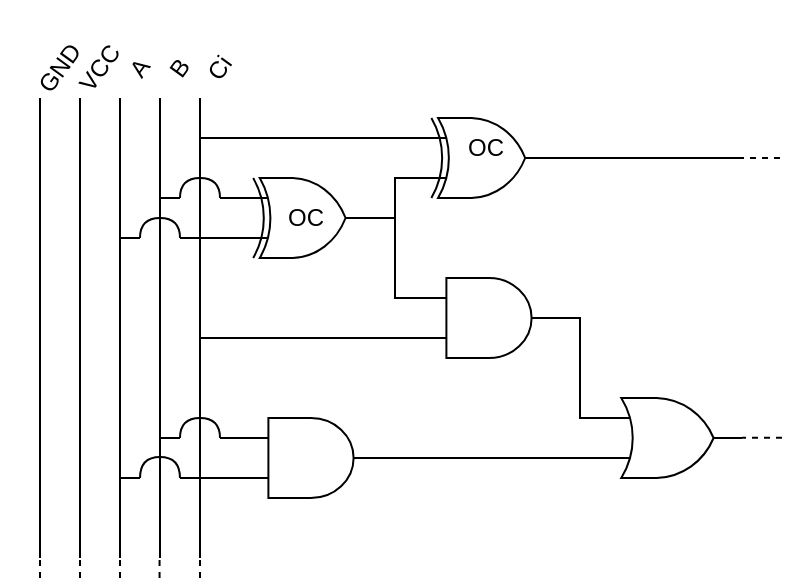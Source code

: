 <mxfile version="21.1.2" type="device">
  <diagram id="tjv56ypYF9dCwwJdmDgW" name="Pagina-1">
    <mxGraphModel dx="958" dy="693" grid="1" gridSize="10" guides="1" tooltips="1" connect="1" arrows="1" fold="1" page="1" pageScale="1" pageWidth="827" pageHeight="1169" math="1" shadow="0">
      <root>
        <mxCell id="0" />
        <mxCell id="1" parent="0" />
        <mxCell id="Nf7XDoWJkl78wnBKuYqr-1" value="" style="endArrow=none;html=1;rounded=0;" edge="1" parent="1">
          <mxGeometry width="50" height="50" relative="1" as="geometry">
            <mxPoint x="200" y="430" as="sourcePoint" />
            <mxPoint x="200" y="200" as="targetPoint" />
          </mxGeometry>
        </mxCell>
        <mxCell id="Nf7XDoWJkl78wnBKuYqr-2" value="" style="endArrow=none;html=1;rounded=0;" edge="1" parent="1">
          <mxGeometry width="50" height="50" relative="1" as="geometry">
            <mxPoint x="220" y="430" as="sourcePoint" />
            <mxPoint x="220" y="200" as="targetPoint" />
          </mxGeometry>
        </mxCell>
        <mxCell id="Nf7XDoWJkl78wnBKuYqr-3" value="" style="endArrow=none;html=1;rounded=0;" edge="1" parent="1">
          <mxGeometry width="50" height="50" relative="1" as="geometry">
            <mxPoint x="280" y="430" as="sourcePoint" />
            <mxPoint x="280" y="200" as="targetPoint" />
          </mxGeometry>
        </mxCell>
        <mxCell id="Nf7XDoWJkl78wnBKuYqr-4" value="" style="endArrow=none;html=1;rounded=0;" edge="1" parent="1">
          <mxGeometry width="50" height="50" relative="1" as="geometry">
            <mxPoint x="240" y="430" as="sourcePoint" />
            <mxPoint x="240" y="200" as="targetPoint" />
          </mxGeometry>
        </mxCell>
        <mxCell id="Nf7XDoWJkl78wnBKuYqr-5" value="" style="endArrow=none;html=1;rounded=0;" edge="1" parent="1">
          <mxGeometry width="50" height="50" relative="1" as="geometry">
            <mxPoint x="260" y="430" as="sourcePoint" />
            <mxPoint x="260" y="200" as="targetPoint" />
          </mxGeometry>
        </mxCell>
        <mxCell id="Nf7XDoWJkl78wnBKuYqr-6" value="GND" style="text;html=1;strokeColor=none;fillColor=none;align=center;verticalAlign=middle;whiteSpace=wrap;rounded=0;rotation=-54;" vertex="1" parent="1">
          <mxGeometry x="180" y="170" width="60" height="30" as="geometry" />
        </mxCell>
        <mxCell id="Nf7XDoWJkl78wnBKuYqr-7" value="VCC" style="text;html=1;strokeColor=none;fillColor=none;align=center;verticalAlign=middle;whiteSpace=wrap;rounded=0;rotation=-54;" vertex="1" parent="1">
          <mxGeometry x="200" y="170" width="60" height="30" as="geometry" />
        </mxCell>
        <mxCell id="Nf7XDoWJkl78wnBKuYqr-8" value="A" style="text;html=1;strokeColor=none;fillColor=none;align=center;verticalAlign=middle;whiteSpace=wrap;rounded=0;rotation=-54;" vertex="1" parent="1">
          <mxGeometry x="220" y="170" width="60" height="30" as="geometry" />
        </mxCell>
        <mxCell id="Nf7XDoWJkl78wnBKuYqr-9" value="B" style="text;html=1;strokeColor=none;fillColor=none;align=center;verticalAlign=middle;whiteSpace=wrap;rounded=0;rotation=-54;" vertex="1" parent="1">
          <mxGeometry x="240" y="170" width="60" height="30" as="geometry" />
        </mxCell>
        <mxCell id="Nf7XDoWJkl78wnBKuYqr-10" value="Ci" style="text;html=1;strokeColor=none;fillColor=none;align=center;verticalAlign=middle;whiteSpace=wrap;rounded=0;rotation=-54;" vertex="1" parent="1">
          <mxGeometry x="260" y="170" width="60" height="30" as="geometry" />
        </mxCell>
        <mxCell id="Nf7XDoWJkl78wnBKuYqr-11" value="" style="verticalLabelPosition=bottom;shadow=0;dashed=0;align=center;html=1;verticalAlign=top;shape=mxgraph.electrical.logic_gates.logic_gate;operation=xor;" vertex="1" parent="1">
          <mxGeometry x="389" y="210" width="67" height="40" as="geometry" />
        </mxCell>
        <mxCell id="Nf7XDoWJkl78wnBKuYqr-12" value="" style="verticalLabelPosition=bottom;shadow=0;dashed=0;align=center;html=1;verticalAlign=top;shape=mxgraph.electrical.logic_gates.logic_gate;operation=xor;" vertex="1" parent="1">
          <mxGeometry x="300" y="240" width="66" height="40" as="geometry" />
        </mxCell>
        <mxCell id="Nf7XDoWJkl78wnBKuYqr-15" value="" style="verticalLabelPosition=bottom;shadow=0;dashed=0;align=center;html=1;verticalAlign=top;shape=mxgraph.electrical.logic_gates.logic_gate;operation=and;" vertex="1" parent="1">
          <mxGeometry x="389" y="290" width="71" height="40" as="geometry" />
        </mxCell>
        <mxCell id="Nf7XDoWJkl78wnBKuYqr-16" value="" style="verticalLabelPosition=bottom;shadow=0;dashed=0;align=center;html=1;verticalAlign=top;shape=mxgraph.electrical.logic_gates.logic_gate;operation=or;" vertex="1" parent="1">
          <mxGeometry x="480" y="350" width="71" height="40" as="geometry" />
        </mxCell>
        <mxCell id="Nf7XDoWJkl78wnBKuYqr-17" value="" style="endArrow=none;html=1;rounded=0;entryX=0;entryY=0.25;entryDx=0;entryDy=0;entryPerimeter=0;exitX=1;exitY=0.5;exitDx=0;exitDy=0;exitPerimeter=0;edgeStyle=orthogonalEdgeStyle;" edge="1" parent="1" source="Nf7XDoWJkl78wnBKuYqr-15" target="Nf7XDoWJkl78wnBKuYqr-16">
          <mxGeometry width="50" height="50" relative="1" as="geometry">
            <mxPoint x="510" y="430" as="sourcePoint" />
            <mxPoint x="560" y="380" as="targetPoint" />
          </mxGeometry>
        </mxCell>
        <mxCell id="Nf7XDoWJkl78wnBKuYqr-18" value="" style="endArrow=none;html=1;rounded=0;entryX=0;entryY=0.75;entryDx=0;entryDy=0;entryPerimeter=0;exitX=1;exitY=0.5;exitDx=0;exitDy=0;exitPerimeter=0;edgeStyle=orthogonalEdgeStyle;" edge="1" parent="1" source="Nf7XDoWJkl78wnBKuYqr-12" target="Nf7XDoWJkl78wnBKuYqr-11">
          <mxGeometry width="50" height="50" relative="1" as="geometry">
            <mxPoint x="340" y="370" as="sourcePoint" />
            <mxPoint x="390" y="320" as="targetPoint" />
          </mxGeometry>
        </mxCell>
        <mxCell id="Nf7XDoWJkl78wnBKuYqr-20" value="" style="endArrow=none;html=1;rounded=0;exitX=1;exitY=0.5;exitDx=0;exitDy=0;exitPerimeter=0;" edge="1" parent="1" source="Nf7XDoWJkl78wnBKuYqr-11">
          <mxGeometry width="50" height="50" relative="1" as="geometry">
            <mxPoint x="460" y="230" as="sourcePoint" />
            <mxPoint x="550" y="230" as="targetPoint" />
          </mxGeometry>
        </mxCell>
        <mxCell id="Nf7XDoWJkl78wnBKuYqr-22" value="OC" style="text;html=1;strokeColor=none;fillColor=none;align=center;verticalAlign=middle;whiteSpace=wrap;rounded=0;" vertex="1" parent="1">
          <mxGeometry x="303" y="245" width="60" height="30" as="geometry" />
        </mxCell>
        <mxCell id="Nf7XDoWJkl78wnBKuYqr-23" value="OC" style="text;html=1;strokeColor=none;fillColor=none;align=center;verticalAlign=middle;whiteSpace=wrap;rounded=0;" vertex="1" parent="1">
          <mxGeometry x="392.5" y="210" width="60" height="30" as="geometry" />
        </mxCell>
        <mxCell id="Nf7XDoWJkl78wnBKuYqr-24" value="" style="verticalLabelPosition=bottom;shadow=0;dashed=0;align=center;html=1;verticalAlign=top;shape=mxgraph.electrical.logic_gates.logic_gate;operation=and;" vertex="1" parent="1">
          <mxGeometry x="300" y="360" width="71" height="40" as="geometry" />
        </mxCell>
        <mxCell id="Nf7XDoWJkl78wnBKuYqr-25" value="" style="endArrow=none;html=1;rounded=0;entryX=1;entryY=0.5;entryDx=0;entryDy=0;entryPerimeter=0;exitX=0;exitY=0.75;exitDx=0;exitDy=0;exitPerimeter=0;" edge="1" parent="1" source="Nf7XDoWJkl78wnBKuYqr-16" target="Nf7XDoWJkl78wnBKuYqr-24">
          <mxGeometry width="50" height="50" relative="1" as="geometry">
            <mxPoint x="480" y="460" as="sourcePoint" />
            <mxPoint x="530" y="410" as="targetPoint" />
          </mxGeometry>
        </mxCell>
        <mxCell id="Nf7XDoWJkl78wnBKuYqr-26" value="" style="endArrow=none;html=1;rounded=0;entryX=0;entryY=0.75;entryDx=0;entryDy=0;entryPerimeter=0;" edge="1" parent="1" target="Nf7XDoWJkl78wnBKuYqr-15">
          <mxGeometry width="50" height="50" relative="1" as="geometry">
            <mxPoint x="280" y="320" as="sourcePoint" />
            <mxPoint x="390" y="330" as="targetPoint" />
          </mxGeometry>
        </mxCell>
        <mxCell id="Nf7XDoWJkl78wnBKuYqr-27" value="" style="endArrow=none;html=1;rounded=0;entryX=0;entryY=0.25;entryDx=0;entryDy=0;entryPerimeter=0;" edge="1" parent="1" target="Nf7XDoWJkl78wnBKuYqr-11">
          <mxGeometry width="50" height="50" relative="1" as="geometry">
            <mxPoint x="280" y="220" as="sourcePoint" />
            <mxPoint x="420" y="170" as="targetPoint" />
          </mxGeometry>
        </mxCell>
        <mxCell id="Nf7XDoWJkl78wnBKuYqr-28" value="" style="endArrow=none;html=1;rounded=0;entryX=1;entryY=0.5;entryDx=0;entryDy=0;entryPerimeter=0;edgeStyle=orthogonalEdgeStyle;exitX=0;exitY=0.25;exitDx=0;exitDy=0;exitPerimeter=0;" edge="1" parent="1" source="Nf7XDoWJkl78wnBKuYqr-15" target="Nf7XDoWJkl78wnBKuYqr-12">
          <mxGeometry width="50" height="50" relative="1" as="geometry">
            <mxPoint x="420" y="300" as="sourcePoint" />
            <mxPoint x="470" y="250" as="targetPoint" />
          </mxGeometry>
        </mxCell>
        <mxCell id="Nf7XDoWJkl78wnBKuYqr-29" value="" style="endArrow=none;html=1;rounded=0;entryX=0;entryY=0.25;entryDx=0;entryDy=0;entryPerimeter=0;elbow=vertical;" edge="1" parent="1" target="Nf7XDoWJkl78wnBKuYqr-12">
          <mxGeometry width="50" height="50" relative="1" as="geometry">
            <mxPoint x="290" y="250" as="sourcePoint" />
            <mxPoint x="330" y="240" as="targetPoint" />
          </mxGeometry>
        </mxCell>
        <mxCell id="Nf7XDoWJkl78wnBKuYqr-31" value="" style="endArrow=none;html=1;rounded=0;entryX=0;entryY=0.75;entryDx=0;entryDy=0;entryPerimeter=0;elbow=vertical;" edge="1" parent="1" target="Nf7XDoWJkl78wnBKuYqr-12">
          <mxGeometry width="50" height="50" relative="1" as="geometry">
            <mxPoint x="270" y="270" as="sourcePoint" />
            <mxPoint x="310" y="260" as="targetPoint" />
          </mxGeometry>
        </mxCell>
        <mxCell id="Nf7XDoWJkl78wnBKuYqr-32" value="" style="endArrow=none;html=1;rounded=0;elbow=vertical;" edge="1" parent="1">
          <mxGeometry width="50" height="50" relative="1" as="geometry">
            <mxPoint x="240" y="270" as="sourcePoint" />
            <mxPoint x="250" y="270" as="targetPoint" />
          </mxGeometry>
        </mxCell>
        <mxCell id="Nf7XDoWJkl78wnBKuYqr-34" value="" style="endArrow=none;html=1;rounded=0;entryX=0;entryY=0.25;entryDx=0;entryDy=0;entryPerimeter=0;elbow=vertical;" edge="1" parent="1">
          <mxGeometry width="50" height="50" relative="1" as="geometry">
            <mxPoint x="260" y="250" as="sourcePoint" />
            <mxPoint x="270" y="250" as="targetPoint" />
          </mxGeometry>
        </mxCell>
        <mxCell id="Nf7XDoWJkl78wnBKuYqr-35" value="" style="endArrow=none;html=1;rounded=0;edgeStyle=orthogonalEdgeStyle;curved=1;" edge="1" parent="1">
          <mxGeometry width="50" height="50" relative="1" as="geometry">
            <mxPoint x="290" y="250" as="sourcePoint" />
            <mxPoint x="270" y="250" as="targetPoint" />
            <Array as="points">
              <mxPoint x="290" y="240" />
              <mxPoint x="270" y="240" />
            </Array>
          </mxGeometry>
        </mxCell>
        <mxCell id="Nf7XDoWJkl78wnBKuYqr-36" value="" style="endArrow=none;html=1;rounded=0;edgeStyle=orthogonalEdgeStyle;curved=1;" edge="1" parent="1">
          <mxGeometry width="50" height="50" relative="1" as="geometry">
            <mxPoint x="270" y="270" as="sourcePoint" />
            <mxPoint x="250" y="270" as="targetPoint" />
            <Array as="points">
              <mxPoint x="270" y="260" />
              <mxPoint x="250" y="260" />
            </Array>
          </mxGeometry>
        </mxCell>
        <mxCell id="Nf7XDoWJkl78wnBKuYqr-37" value="" style="endArrow=none;html=1;rounded=0;entryX=0;entryY=0.75;entryDx=0;entryDy=0;entryPerimeter=0;elbow=vertical;" edge="1" parent="1" target="Nf7XDoWJkl78wnBKuYqr-24">
          <mxGeometry width="50" height="50" relative="1" as="geometry">
            <mxPoint x="270" y="390" as="sourcePoint" />
            <mxPoint x="300" y="389.43" as="targetPoint" />
          </mxGeometry>
        </mxCell>
        <mxCell id="Nf7XDoWJkl78wnBKuYqr-38" value="" style="endArrow=none;html=1;rounded=0;elbow=vertical;" edge="1" parent="1">
          <mxGeometry width="50" height="50" relative="1" as="geometry">
            <mxPoint x="240" y="390" as="sourcePoint" />
            <mxPoint x="250" y="390" as="targetPoint" />
          </mxGeometry>
        </mxCell>
        <mxCell id="Nf7XDoWJkl78wnBKuYqr-39" value="" style="endArrow=none;html=1;rounded=0;edgeStyle=orthogonalEdgeStyle;curved=1;" edge="1" parent="1">
          <mxGeometry width="50" height="50" relative="1" as="geometry">
            <mxPoint x="270" y="390" as="sourcePoint" />
            <mxPoint x="250" y="390" as="targetPoint" />
            <Array as="points">
              <mxPoint x="270" y="379.43" />
              <mxPoint x="250" y="379.43" />
            </Array>
          </mxGeometry>
        </mxCell>
        <mxCell id="Nf7XDoWJkl78wnBKuYqr-40" value="" style="endArrow=none;html=1;rounded=0;entryX=0;entryY=0.25;entryDx=0;entryDy=0;entryPerimeter=0;elbow=vertical;" edge="1" parent="1">
          <mxGeometry width="50" height="50" relative="1" as="geometry">
            <mxPoint x="290" y="370.01" as="sourcePoint" />
            <mxPoint x="300" y="370.01" as="targetPoint" />
          </mxGeometry>
        </mxCell>
        <mxCell id="Nf7XDoWJkl78wnBKuYqr-41" value="" style="endArrow=none;html=1;rounded=0;entryX=0;entryY=0.25;entryDx=0;entryDy=0;entryPerimeter=0;elbow=vertical;" edge="1" parent="1">
          <mxGeometry width="50" height="50" relative="1" as="geometry">
            <mxPoint x="260" y="370.01" as="sourcePoint" />
            <mxPoint x="270" y="370.01" as="targetPoint" />
          </mxGeometry>
        </mxCell>
        <mxCell id="Nf7XDoWJkl78wnBKuYqr-42" value="" style="endArrow=none;html=1;rounded=0;edgeStyle=orthogonalEdgeStyle;curved=1;" edge="1" parent="1">
          <mxGeometry width="50" height="50" relative="1" as="geometry">
            <mxPoint x="290" y="370.01" as="sourcePoint" />
            <mxPoint x="270" y="370.01" as="targetPoint" />
            <Array as="points">
              <mxPoint x="290" y="360.01" />
              <mxPoint x="270" y="360.01" />
            </Array>
          </mxGeometry>
        </mxCell>
        <mxCell id="Nf7XDoWJkl78wnBKuYqr-44" value="" style="endArrow=none;dashed=1;html=1;rounded=0;" edge="1" parent="1">
          <mxGeometry width="50" height="50" relative="1" as="geometry">
            <mxPoint x="200" y="440" as="sourcePoint" />
            <mxPoint x="200" y="430" as="targetPoint" />
          </mxGeometry>
        </mxCell>
        <mxCell id="Nf7XDoWJkl78wnBKuYqr-45" value="" style="endArrow=none;dashed=1;html=1;rounded=0;" edge="1" parent="1">
          <mxGeometry width="50" height="50" relative="1" as="geometry">
            <mxPoint x="220" y="440" as="sourcePoint" />
            <mxPoint x="220" y="430" as="targetPoint" />
          </mxGeometry>
        </mxCell>
        <mxCell id="Nf7XDoWJkl78wnBKuYqr-46" value="" style="endArrow=none;dashed=1;html=1;rounded=0;" edge="1" parent="1">
          <mxGeometry width="50" height="50" relative="1" as="geometry">
            <mxPoint x="240" y="440" as="sourcePoint" />
            <mxPoint x="240" y="430" as="targetPoint" />
          </mxGeometry>
        </mxCell>
        <mxCell id="Nf7XDoWJkl78wnBKuYqr-47" value="" style="endArrow=none;dashed=1;html=1;rounded=0;" edge="1" parent="1">
          <mxGeometry width="50" height="50" relative="1" as="geometry">
            <mxPoint x="259.78" y="440" as="sourcePoint" />
            <mxPoint x="259.78" y="430" as="targetPoint" />
          </mxGeometry>
        </mxCell>
        <mxCell id="Nf7XDoWJkl78wnBKuYqr-48" value="" style="endArrow=none;dashed=1;html=1;rounded=0;" edge="1" parent="1">
          <mxGeometry width="50" height="50" relative="1" as="geometry">
            <mxPoint x="280" y="440" as="sourcePoint" />
            <mxPoint x="280" y="430" as="targetPoint" />
          </mxGeometry>
        </mxCell>
        <mxCell id="Nf7XDoWJkl78wnBKuYqr-49" value="" style="endArrow=none;dashed=1;html=1;rounded=0;" edge="1" parent="1">
          <mxGeometry width="50" height="50" relative="1" as="geometry">
            <mxPoint x="570" y="230" as="sourcePoint" />
            <mxPoint x="550" y="230" as="targetPoint" />
          </mxGeometry>
        </mxCell>
        <mxCell id="Nf7XDoWJkl78wnBKuYqr-50" value="" style="endArrow=none;dashed=1;html=1;rounded=0;" edge="1" parent="1">
          <mxGeometry width="50" height="50" relative="1" as="geometry">
            <mxPoint x="571" y="369.88" as="sourcePoint" />
            <mxPoint x="551" y="369.88" as="targetPoint" />
          </mxGeometry>
        </mxCell>
      </root>
    </mxGraphModel>
  </diagram>
</mxfile>
